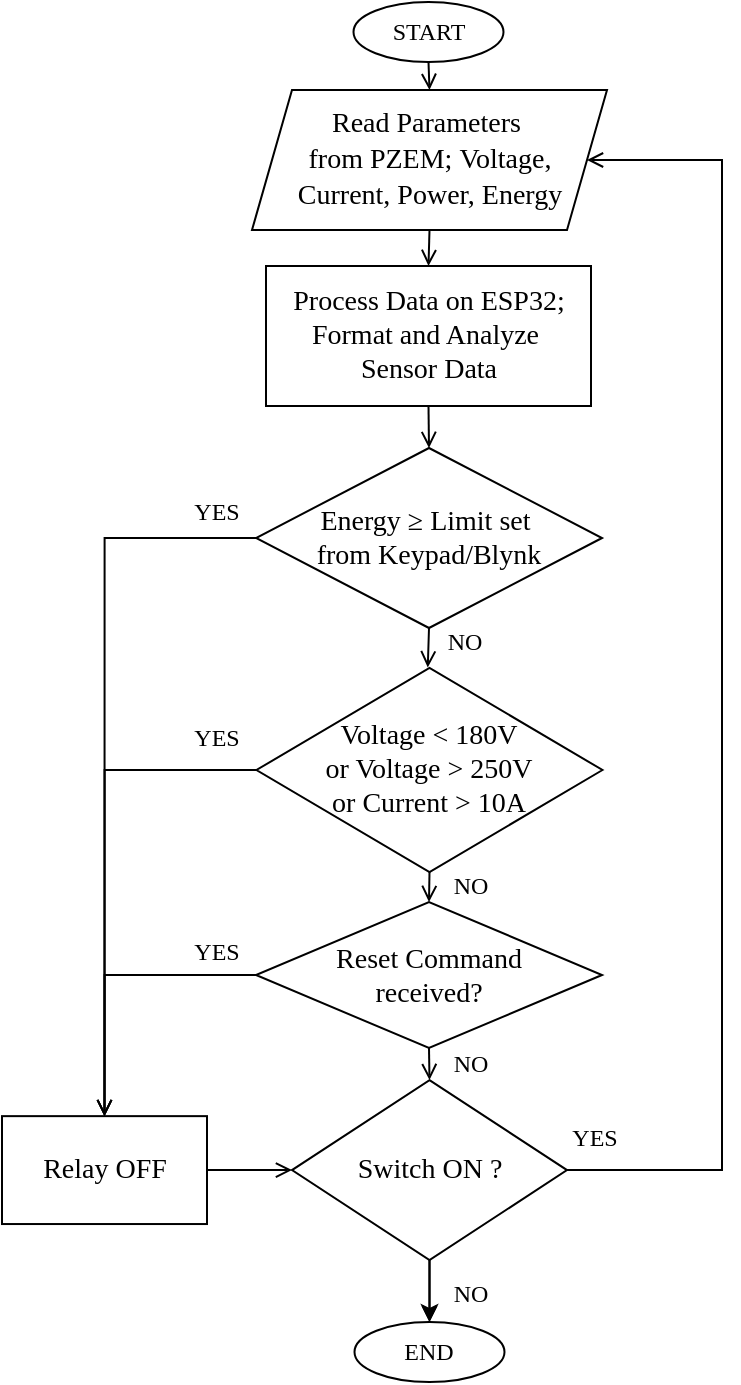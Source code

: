 <mxfile version="27.1.5">
  <diagram id="C5RBs43oDa-KdzZeNtuy" name="Page-1">
    <mxGraphModel dx="1470" dy="787" grid="1" gridSize="10" guides="1" tooltips="1" connect="1" arrows="1" fold="1" page="1" pageScale="1" pageWidth="827" pageHeight="1169" math="0" shadow="0">
      <root>
        <mxCell id="WIyWlLk6GJQsqaUBKTNV-0" />
        <mxCell id="WIyWlLk6GJQsqaUBKTNV-1" parent="WIyWlLk6GJQsqaUBKTNV-0" />
        <mxCell id="UsbTpY0gdDbQ-GkFnXvP-0" value="&lt;font face=&quot;Times New Roman&quot;&gt;START&lt;/font&gt;" style="ellipse;whiteSpace=wrap;html=1;" parent="WIyWlLk6GJQsqaUBKTNV-1" vertex="1">
          <mxGeometry x="375.75" y="60" width="75" height="30" as="geometry" />
        </mxCell>
        <mxCell id="UsbTpY0gdDbQ-GkFnXvP-1" value="&lt;div style=&quot;text-wrap-mode: nowrap;&quot;&gt;&lt;font style=&quot;font-size: 14px;&quot; face=&quot;Times New Roman&quot;&gt;Read Parameters&amp;nbsp;&lt;/font&gt;&lt;/div&gt;&lt;div style=&quot;text-wrap-mode: nowrap;&quot;&gt;&lt;font style=&quot;font-size: 14px;&quot;&gt;&lt;font face=&quot;Times New Roman&quot;&gt;from PZEM;&amp;nbsp;&lt;/font&gt;&lt;span style=&quot;font-family: &amp;quot;Times New Roman&amp;quot;; background-color: transparent; color: light-dark(rgb(0, 0, 0), rgb(255, 255, 255));&quot;&gt;Voltage,&lt;/span&gt;&lt;/font&gt;&lt;/div&gt;&lt;div style=&quot;text-wrap-mode: nowrap;&quot;&gt;&lt;font style=&quot;font-size: 14px;&quot;&gt;&lt;span style=&quot;font-family: &amp;quot;Times New Roman&amp;quot;; background-color: transparent; color: light-dark(rgb(0, 0, 0), rgb(255, 255, 255));&quot;&gt;Current,&amp;nbsp;&lt;/span&gt;&lt;span style=&quot;font-family: &amp;quot;Times New Roman&amp;quot;; background-color: transparent; color: light-dark(rgb(0, 0, 0), rgb(255, 255, 255));&quot;&gt;Power,&amp;nbsp;&lt;/span&gt;&lt;span style=&quot;font-family: &amp;quot;Times New Roman&amp;quot;; background-color: transparent; color: light-dark(rgb(0, 0, 0), rgb(255, 255, 255));&quot;&gt;Energy&lt;/span&gt;&lt;/font&gt;&lt;/div&gt;" style="shape=parallelogram;perimeter=parallelogramPerimeter;whiteSpace=wrap;html=1;fixedSize=1;" parent="WIyWlLk6GJQsqaUBKTNV-1" vertex="1">
          <mxGeometry x="325" y="104" width="177.5" height="70" as="geometry" />
        </mxCell>
        <mxCell id="UsbTpY0gdDbQ-GkFnXvP-21" value="" style="edgeStyle=orthogonalEdgeStyle;rounded=0;orthogonalLoop=1;jettySize=auto;html=1;endArrow=open;endFill=0;entryX=0.5;entryY=0;entryDx=0;entryDy=0;entryPerimeter=0;exitX=1;exitY=0.5;exitDx=0;exitDy=0;" parent="WIyWlLk6GJQsqaUBKTNV-1" source="B7yCwA9z2qg-xHh8Ljfs-2" target="UsbTpY0gdDbQ-GkFnXvP-26" edge="1">
          <mxGeometry relative="1" as="geometry">
            <mxPoint x="443" y="793.05" as="sourcePoint" />
          </mxGeometry>
        </mxCell>
        <mxCell id="UsbTpY0gdDbQ-GkFnXvP-12" value="&lt;font face=&quot;Times New Roman&quot;&gt;END&lt;/font&gt;" style="ellipse;whiteSpace=wrap;html=1;" parent="WIyWlLk6GJQsqaUBKTNV-1" vertex="1">
          <mxGeometry x="376.25" y="720" width="75" height="30" as="geometry" />
        </mxCell>
        <mxCell id="UsbTpY0gdDbQ-GkFnXvP-24" value="" style="endArrow=open;html=1;rounded=0;exitX=1;exitY=0.5;exitDx=0;exitDy=0;entryX=1;entryY=0.5;entryDx=0;entryDy=0;endFill=0;exitPerimeter=0;" parent="WIyWlLk6GJQsqaUBKTNV-1" source="UsbTpY0gdDbQ-GkFnXvP-26" target="UsbTpY0gdDbQ-GkFnXvP-1" edge="1">
          <mxGeometry width="50" height="50" relative="1" as="geometry">
            <mxPoint x="390" y="320" as="sourcePoint" />
            <mxPoint x="440" y="270" as="targetPoint" />
            <Array as="points">
              <mxPoint x="560" y="644" />
              <mxPoint x="560" y="139" />
            </Array>
          </mxGeometry>
        </mxCell>
        <mxCell id="UsbTpY0gdDbQ-GkFnXvP-27" value="" style="edgeStyle=orthogonalEdgeStyle;rounded=0;orthogonalLoop=1;jettySize=auto;html=1;endArrow=open;endFill=0;" parent="WIyWlLk6GJQsqaUBKTNV-1" source="UsbTpY0gdDbQ-GkFnXvP-26" target="UsbTpY0gdDbQ-GkFnXvP-12" edge="1">
          <mxGeometry relative="1" as="geometry" />
        </mxCell>
        <mxCell id="B7yCwA9z2qg-xHh8Ljfs-16" value="" style="edgeStyle=orthogonalEdgeStyle;rounded=0;orthogonalLoop=1;jettySize=auto;html=1;" edge="1" parent="WIyWlLk6GJQsqaUBKTNV-1" source="UsbTpY0gdDbQ-GkFnXvP-26" target="UsbTpY0gdDbQ-GkFnXvP-12">
          <mxGeometry relative="1" as="geometry" />
        </mxCell>
        <mxCell id="UsbTpY0gdDbQ-GkFnXvP-26" value="&lt;font style=&quot;font-size: 14px;&quot; face=&quot;Times New Roman&quot;&gt;Switch ON ?&lt;/font&gt;" style="strokeWidth=1;html=1;shape=mxgraph.flowchart.decision;whiteSpace=wrap;" parent="WIyWlLk6GJQsqaUBKTNV-1" vertex="1">
          <mxGeometry x="345" y="599.05" width="137.5" height="90" as="geometry" />
        </mxCell>
        <mxCell id="UsbTpY0gdDbQ-GkFnXvP-30" value="&lt;h6&gt;&lt;span style=&quot;color: light-dark(rgb(0, 0, 0), rgb(255, 255, 255)); font-weight: normal;&quot;&gt;&lt;font style=&quot;font-size: 12px;&quot; face=&quot;Times New Roman&quot;&gt;NO&lt;/font&gt;&lt;/span&gt;&lt;/h6&gt;&lt;div&gt;&lt;/div&gt;" style="text;html=1;align=center;verticalAlign=middle;resizable=0;points=[];autosize=1;strokeColor=none;fillColor=none;" parent="WIyWlLk6GJQsqaUBKTNV-1" vertex="1">
          <mxGeometry x="414" y="671.02" width="40" height="70" as="geometry" />
        </mxCell>
        <mxCell id="UsbTpY0gdDbQ-GkFnXvP-34" value="&lt;div style=&quot;text-wrap-mode: nowrap;&quot;&gt;&lt;font style=&quot;font-size: 14px;&quot; face=&quot;Times New Roman&quot;&gt;Process Data on ESP32;&lt;/font&gt;&lt;/div&gt;&lt;div style=&quot;text-wrap-mode: nowrap;&quot;&gt;&lt;font style=&quot;font-size: 14px;&quot; face=&quot;Times New Roman&quot;&gt;Format and Analyze&amp;nbsp;&lt;/font&gt;&lt;/div&gt;&lt;div style=&quot;text-wrap-mode: nowrap;&quot;&gt;&lt;font style=&quot;font-size: 14px;&quot; face=&quot;Times New Roman&quot;&gt;Sensor Data&lt;/font&gt;&lt;/div&gt;" style="rounded=0;whiteSpace=wrap;html=1;" parent="WIyWlLk6GJQsqaUBKTNV-1" vertex="1">
          <mxGeometry x="332" y="192" width="162.5" height="70" as="geometry" />
        </mxCell>
        <mxCell id="UsbTpY0gdDbQ-GkFnXvP-36" value="" style="edgeStyle=orthogonalEdgeStyle;rounded=0;orthogonalLoop=1;jettySize=auto;html=1;endArrow=open;endFill=0;exitX=0.5;exitY=1;exitDx=0;exitDy=0;entryX=0;entryY=0.5;entryDx=0;entryDy=0;" parent="WIyWlLk6GJQsqaUBKTNV-1" source="UsbTpY0gdDbQ-GkFnXvP-34" target="B7yCwA9z2qg-xHh8Ljfs-0" edge="1">
          <mxGeometry relative="1" as="geometry">
            <mxPoint x="487" y="310" as="sourcePoint" />
            <mxPoint x="571.25" y="432.5" as="targetPoint" />
          </mxGeometry>
        </mxCell>
        <mxCell id="UsbTpY0gdDbQ-GkFnXvP-39" value="&lt;h6&gt;&lt;span style=&quot;color: light-dark(rgb(0, 0, 0), rgb(255, 255, 255)); font-weight: normal;&quot;&gt;&lt;font style=&quot;font-size: 12px;&quot; face=&quot;Times New Roman&quot;&gt;YES&lt;/font&gt;&lt;/span&gt;&lt;/h6&gt;&lt;div&gt;&lt;/div&gt;" style="text;html=1;align=center;verticalAlign=middle;resizable=0;points=[];autosize=1;strokeColor=none;fillColor=none;" parent="WIyWlLk6GJQsqaUBKTNV-1" vertex="1">
          <mxGeometry x="471.25" y="593" width="50" height="70" as="geometry" />
        </mxCell>
        <mxCell id="UsbTpY0gdDbQ-GkFnXvP-40" value="" style="edgeStyle=orthogonalEdgeStyle;rounded=0;orthogonalLoop=1;jettySize=auto;html=1;endArrow=open;endFill=0;exitX=0.5;exitY=1;exitDx=0;exitDy=0;entryX=0.5;entryY=0;entryDx=0;entryDy=0;" parent="WIyWlLk6GJQsqaUBKTNV-1" source="UsbTpY0gdDbQ-GkFnXvP-1" target="UsbTpY0gdDbQ-GkFnXvP-34" edge="1">
          <mxGeometry relative="1" as="geometry">
            <mxPoint x="398.25" y="510" as="sourcePoint" />
            <mxPoint x="398.25" y="563" as="targetPoint" />
          </mxGeometry>
        </mxCell>
        <mxCell id="UsbTpY0gdDbQ-GkFnXvP-46" value="" style="edgeStyle=orthogonalEdgeStyle;rounded=0;orthogonalLoop=1;jettySize=auto;html=1;endArrow=open;endFill=0;exitX=0.5;exitY=1;exitDx=0;exitDy=0;entryX=0.5;entryY=0;entryDx=0;entryDy=0;" parent="WIyWlLk6GJQsqaUBKTNV-1" source="UsbTpY0gdDbQ-GkFnXvP-0" target="UsbTpY0gdDbQ-GkFnXvP-1" edge="1">
          <mxGeometry relative="1" as="geometry">
            <mxPoint x="398.25" y="220" as="sourcePoint" />
            <mxPoint x="405.75" y="140" as="targetPoint" />
          </mxGeometry>
        </mxCell>
        <mxCell id="B7yCwA9z2qg-xHh8Ljfs-0" value="&lt;div style=&quot;forced-color-adjust: none; color: rgb(0, 0, 0); font-style: normal; font-variant-ligatures: normal; font-variant-caps: normal; font-weight: 400; letter-spacing: normal; orphans: 2; text-align: center; text-indent: 0px; text-transform: none; widows: 2; word-spacing: 0px; -webkit-text-stroke-width: 0px; white-space: nowrap; text-decoration-thickness: initial; text-decoration-style: initial; text-decoration-color: initial;&quot;&gt;&lt;font style=&quot;font-size: 14px;&quot; face=&quot;Times New Roman&quot;&gt;Energy &lt;span style=&quot;background-color: transparent; color: light-dark(rgb(0, 0, 0), rgb(255, 255, 255)); text-wrap-mode: wrap;&quot;&gt;≥ Limit set&amp;nbsp;&lt;/span&gt;&lt;/font&gt;&lt;/div&gt;&lt;div style=&quot;forced-color-adjust: none; color: rgb(0, 0, 0); font-style: normal; font-variant-ligatures: normal; font-variant-caps: normal; font-weight: 400; letter-spacing: normal; orphans: 2; text-align: center; text-indent: 0px; text-transform: none; widows: 2; word-spacing: 0px; -webkit-text-stroke-width: 0px; white-space: nowrap; text-decoration-thickness: initial; text-decoration-style: initial; text-decoration-color: initial;&quot;&gt;&lt;font style=&quot;font-size: 14px;&quot; face=&quot;Times New Roman&quot;&gt;&lt;span style=&quot;background-color: transparent; color: light-dark(rgb(0, 0, 0), rgb(255, 255, 255)); text-wrap-mode: wrap;&quot;&gt;from Keypad/Blynk&lt;/span&gt;&lt;/font&gt;&lt;/div&gt;" style="rhombus;whiteSpace=wrap;html=1;direction=south;" vertex="1" parent="WIyWlLk6GJQsqaUBKTNV-1">
          <mxGeometry x="327" y="283" width="173" height="90" as="geometry" />
        </mxCell>
        <mxCell id="B7yCwA9z2qg-xHh8Ljfs-1" value="&lt;div style=&quot;forced-color-adjust: none; color: rgb(0, 0, 0); font-style: normal; font-variant-ligatures: normal; font-variant-caps: normal; font-weight: 400; letter-spacing: normal; orphans: 2; text-align: center; text-indent: 0px; text-transform: none; widows: 2; word-spacing: 0px; -webkit-text-stroke-width: 0px; white-space: nowrap; text-decoration-thickness: initial; text-decoration-style: initial; text-decoration-color: initial;&quot;&gt;&lt;font face=&quot;Times New Roman&quot;&gt;&lt;span style=&quot;font-size: 14px;&quot;&gt;Voltage &amp;lt; 180V&lt;/span&gt;&lt;/font&gt;&lt;/div&gt;&lt;div style=&quot;forced-color-adjust: none; color: rgb(0, 0, 0); font-style: normal; font-variant-ligatures: normal; font-variant-caps: normal; font-weight: 400; letter-spacing: normal; orphans: 2; text-align: center; text-indent: 0px; text-transform: none; widows: 2; word-spacing: 0px; -webkit-text-stroke-width: 0px; white-space: nowrap; text-decoration-thickness: initial; text-decoration-style: initial; text-decoration-color: initial;&quot;&gt;&lt;font face=&quot;Times New Roman&quot;&gt;&lt;span style=&quot;font-size: 14px;&quot;&gt;or Voltage &amp;gt; 250V&lt;/span&gt;&lt;/font&gt;&lt;/div&gt;&lt;div style=&quot;forced-color-adjust: none; color: rgb(0, 0, 0); font-style: normal; font-variant-ligatures: normal; font-variant-caps: normal; font-weight: 400; letter-spacing: normal; orphans: 2; text-align: center; text-indent: 0px; text-transform: none; widows: 2; word-spacing: 0px; -webkit-text-stroke-width: 0px; white-space: nowrap; text-decoration-thickness: initial; text-decoration-style: initial; text-decoration-color: initial;&quot;&gt;&lt;font face=&quot;Times New Roman&quot;&gt;&lt;span style=&quot;font-size: 14px;&quot;&gt;or Current &amp;gt; 10A&lt;/span&gt;&lt;/font&gt;&lt;/div&gt;" style="rhombus;whiteSpace=wrap;html=1;direction=south;" vertex="1" parent="WIyWlLk6GJQsqaUBKTNV-1">
          <mxGeometry x="327.25" y="393" width="173" height="102" as="geometry" />
        </mxCell>
        <mxCell id="B7yCwA9z2qg-xHh8Ljfs-2" value="&lt;div style=&quot;forced-color-adjust: none; color: rgb(0, 0, 0); font-style: normal; font-variant-ligatures: normal; font-variant-caps: normal; font-weight: 400; letter-spacing: normal; orphans: 2; text-align: center; text-indent: 0px; text-transform: none; widows: 2; word-spacing: 0px; -webkit-text-stroke-width: 0px; white-space: nowrap; text-decoration-thickness: initial; text-decoration-style: initial; text-decoration-color: initial;&quot;&gt;&lt;font face=&quot;Times New Roman&quot;&gt;&lt;span style=&quot;font-size: 14px;&quot;&gt;Reset Command&lt;/span&gt;&lt;/font&gt;&lt;/div&gt;&lt;div style=&quot;forced-color-adjust: none; color: rgb(0, 0, 0); font-style: normal; font-variant-ligatures: normal; font-variant-caps: normal; font-weight: 400; letter-spacing: normal; orphans: 2; text-align: center; text-indent: 0px; text-transform: none; widows: 2; word-spacing: 0px; -webkit-text-stroke-width: 0px; white-space: nowrap; text-decoration-thickness: initial; text-decoration-style: initial; text-decoration-color: initial;&quot;&gt;&lt;font face=&quot;Times New Roman&quot;&gt;&lt;span style=&quot;font-size: 14px;&quot;&gt;received?&lt;/span&gt;&lt;/font&gt;&lt;/div&gt;" style="rhombus;whiteSpace=wrap;html=1;direction=south;" vertex="1" parent="WIyWlLk6GJQsqaUBKTNV-1">
          <mxGeometry x="327" y="510" width="173" height="73" as="geometry" />
        </mxCell>
        <mxCell id="B7yCwA9z2qg-xHh8Ljfs-7" value="" style="edgeStyle=orthogonalEdgeStyle;rounded=0;orthogonalLoop=1;jettySize=auto;html=1;endArrow=open;endFill=0;exitX=1;exitY=0.5;exitDx=0;exitDy=0;entryX=-0.003;entryY=0.505;entryDx=0;entryDy=0;entryPerimeter=0;" edge="1" parent="WIyWlLk6GJQsqaUBKTNV-1" source="B7yCwA9z2qg-xHh8Ljfs-0" target="B7yCwA9z2qg-xHh8Ljfs-1">
          <mxGeometry relative="1" as="geometry">
            <mxPoint x="470" y="353" as="sourcePoint" />
            <mxPoint x="415" y="393" as="targetPoint" />
          </mxGeometry>
        </mxCell>
        <mxCell id="B7yCwA9z2qg-xHh8Ljfs-9" value="" style="edgeStyle=orthogonalEdgeStyle;rounded=0;orthogonalLoop=1;jettySize=auto;html=1;endArrow=open;endFill=0;exitX=1;exitY=0.5;exitDx=0;exitDy=0;entryX=0;entryY=0.5;entryDx=0;entryDy=0;" edge="1" parent="WIyWlLk6GJQsqaUBKTNV-1" source="B7yCwA9z2qg-xHh8Ljfs-1" target="B7yCwA9z2qg-xHh8Ljfs-2">
          <mxGeometry relative="1" as="geometry">
            <mxPoint x="451" y="403" as="sourcePoint" />
            <mxPoint x="450" y="426" as="targetPoint" />
          </mxGeometry>
        </mxCell>
        <mxCell id="B7yCwA9z2qg-xHh8Ljfs-11" value="" style="edgeStyle=orthogonalEdgeStyle;rounded=0;orthogonalLoop=1;jettySize=auto;html=1;entryX=0;entryY=0.5;entryDx=0;entryDy=0;entryPerimeter=0;endArrow=open;endFill=0;" edge="1" parent="WIyWlLk6GJQsqaUBKTNV-1" source="B7yCwA9z2qg-xHh8Ljfs-10" target="UsbTpY0gdDbQ-GkFnXvP-26">
          <mxGeometry relative="1" as="geometry" />
        </mxCell>
        <mxCell id="B7yCwA9z2qg-xHh8Ljfs-10" value="&lt;font face=&quot;Times New Roman&quot;&gt;&lt;span style=&quot;font-size: 14px;&quot;&gt;Relay OFF&lt;/span&gt;&lt;/font&gt;" style="rounded=0;whiteSpace=wrap;html=1;" vertex="1" parent="WIyWlLk6GJQsqaUBKTNV-1">
          <mxGeometry x="200" y="617.07" width="102.5" height="53.95" as="geometry" />
        </mxCell>
        <mxCell id="B7yCwA9z2qg-xHh8Ljfs-13" value="" style="edgeStyle=orthogonalEdgeStyle;rounded=0;orthogonalLoop=1;jettySize=auto;html=1;entryX=0.5;entryY=0;entryDx=0;entryDy=0;endArrow=open;endFill=0;exitX=0.5;exitY=1;exitDx=0;exitDy=0;" edge="1" parent="WIyWlLk6GJQsqaUBKTNV-1" source="B7yCwA9z2qg-xHh8Ljfs-0" target="B7yCwA9z2qg-xHh8Ljfs-10">
          <mxGeometry relative="1" as="geometry">
            <mxPoint x="362" y="693" as="sourcePoint" />
            <mxPoint x="320" y="693" as="targetPoint" />
          </mxGeometry>
        </mxCell>
        <mxCell id="B7yCwA9z2qg-xHh8Ljfs-14" value="" style="edgeStyle=orthogonalEdgeStyle;rounded=0;orthogonalLoop=1;jettySize=auto;html=1;endArrow=open;endFill=0;entryX=0.5;entryY=0;entryDx=0;entryDy=0;" edge="1" parent="WIyWlLk6GJQsqaUBKTNV-1" source="B7yCwA9z2qg-xHh8Ljfs-1" target="B7yCwA9z2qg-xHh8Ljfs-10">
          <mxGeometry relative="1" as="geometry">
            <mxPoint x="316" y="593" as="sourcePoint" />
            <mxPoint x="250" y="623" as="targetPoint" />
          </mxGeometry>
        </mxCell>
        <mxCell id="B7yCwA9z2qg-xHh8Ljfs-15" value="" style="edgeStyle=orthogonalEdgeStyle;rounded=0;orthogonalLoop=1;jettySize=auto;html=1;endArrow=open;endFill=0;entryX=0.5;entryY=0;entryDx=0;entryDy=0;exitX=0.5;exitY=1;exitDx=0;exitDy=0;" edge="1" parent="WIyWlLk6GJQsqaUBKTNV-1" source="B7yCwA9z2qg-xHh8Ljfs-2" target="B7yCwA9z2qg-xHh8Ljfs-10">
          <mxGeometry relative="1" as="geometry">
            <mxPoint x="325" y="551" as="sourcePoint" />
            <mxPoint x="249" y="720" as="targetPoint" />
          </mxGeometry>
        </mxCell>
        <mxCell id="B7yCwA9z2qg-xHh8Ljfs-17" value="&lt;h6&gt;&lt;span style=&quot;color: light-dark(rgb(0, 0, 0), rgb(255, 255, 255)); font-weight: normal;&quot;&gt;&lt;font style=&quot;font-size: 12px;&quot; face=&quot;Times New Roman&quot;&gt;YES&lt;/font&gt;&lt;/span&gt;&lt;/h6&gt;&lt;div&gt;&lt;/div&gt;" style="text;html=1;align=center;verticalAlign=middle;resizable=0;points=[];autosize=1;strokeColor=none;fillColor=none;" vertex="1" parent="WIyWlLk6GJQsqaUBKTNV-1">
          <mxGeometry x="282" y="280" width="50" height="70" as="geometry" />
        </mxCell>
        <mxCell id="B7yCwA9z2qg-xHh8Ljfs-18" value="&lt;h6&gt;&lt;span style=&quot;color: light-dark(rgb(0, 0, 0), rgb(255, 255, 255)); font-weight: normal;&quot;&gt;&lt;font style=&quot;font-size: 12px;&quot; face=&quot;Times New Roman&quot;&gt;YES&lt;/font&gt;&lt;/span&gt;&lt;/h6&gt;&lt;div&gt;&lt;/div&gt;" style="text;html=1;align=center;verticalAlign=middle;resizable=0;points=[];autosize=1;strokeColor=none;fillColor=none;" vertex="1" parent="WIyWlLk6GJQsqaUBKTNV-1">
          <mxGeometry x="282" y="393" width="50" height="70" as="geometry" />
        </mxCell>
        <mxCell id="B7yCwA9z2qg-xHh8Ljfs-19" value="&lt;h6&gt;&lt;span style=&quot;color: light-dark(rgb(0, 0, 0), rgb(255, 255, 255)); font-weight: normal;&quot;&gt;&lt;font style=&quot;font-size: 12px;&quot; face=&quot;Times New Roman&quot;&gt;YES&lt;/font&gt;&lt;/span&gt;&lt;/h6&gt;&lt;div&gt;&lt;/div&gt;" style="text;html=1;align=center;verticalAlign=middle;resizable=0;points=[];autosize=1;strokeColor=none;fillColor=none;" vertex="1" parent="WIyWlLk6GJQsqaUBKTNV-1">
          <mxGeometry x="282" y="500" width="50" height="70" as="geometry" />
        </mxCell>
        <mxCell id="B7yCwA9z2qg-xHh8Ljfs-20" value="&lt;h6&gt;&lt;span style=&quot;color: light-dark(rgb(0, 0, 0), rgb(255, 255, 255)); font-weight: normal;&quot;&gt;&lt;font style=&quot;font-size: 12px;&quot; face=&quot;Times New Roman&quot;&gt;NO&lt;/font&gt;&lt;/span&gt;&lt;/h6&gt;&lt;div&gt;&lt;/div&gt;" style="text;html=1;align=center;verticalAlign=middle;resizable=0;points=[];autosize=1;strokeColor=none;fillColor=none;" vertex="1" parent="WIyWlLk6GJQsqaUBKTNV-1">
          <mxGeometry x="414" y="556" width="40" height="70" as="geometry" />
        </mxCell>
        <mxCell id="B7yCwA9z2qg-xHh8Ljfs-21" value="&lt;h6&gt;&lt;span style=&quot;color: light-dark(rgb(0, 0, 0), rgb(255, 255, 255)); font-weight: normal;&quot;&gt;&lt;font style=&quot;font-size: 12px;&quot; face=&quot;Times New Roman&quot;&gt;NO&lt;/font&gt;&lt;/span&gt;&lt;/h6&gt;&lt;div&gt;&lt;/div&gt;" style="text;html=1;align=center;verticalAlign=middle;resizable=0;points=[];autosize=1;strokeColor=none;fillColor=none;" vertex="1" parent="WIyWlLk6GJQsqaUBKTNV-1">
          <mxGeometry x="414" y="467" width="40" height="70" as="geometry" />
        </mxCell>
        <mxCell id="B7yCwA9z2qg-xHh8Ljfs-22" value="&lt;h6&gt;&lt;span style=&quot;color: light-dark(rgb(0, 0, 0), rgb(255, 255, 255)); font-weight: normal;&quot;&gt;&lt;font style=&quot;font-size: 12px;&quot; face=&quot;Times New Roman&quot;&gt;NO&lt;/font&gt;&lt;/span&gt;&lt;/h6&gt;&lt;div&gt;&lt;/div&gt;" style="text;html=1;align=center;verticalAlign=middle;resizable=0;points=[];autosize=1;strokeColor=none;fillColor=none;" vertex="1" parent="WIyWlLk6GJQsqaUBKTNV-1">
          <mxGeometry x="410.75" y="345" width="40" height="70" as="geometry" />
        </mxCell>
      </root>
    </mxGraphModel>
  </diagram>
</mxfile>
